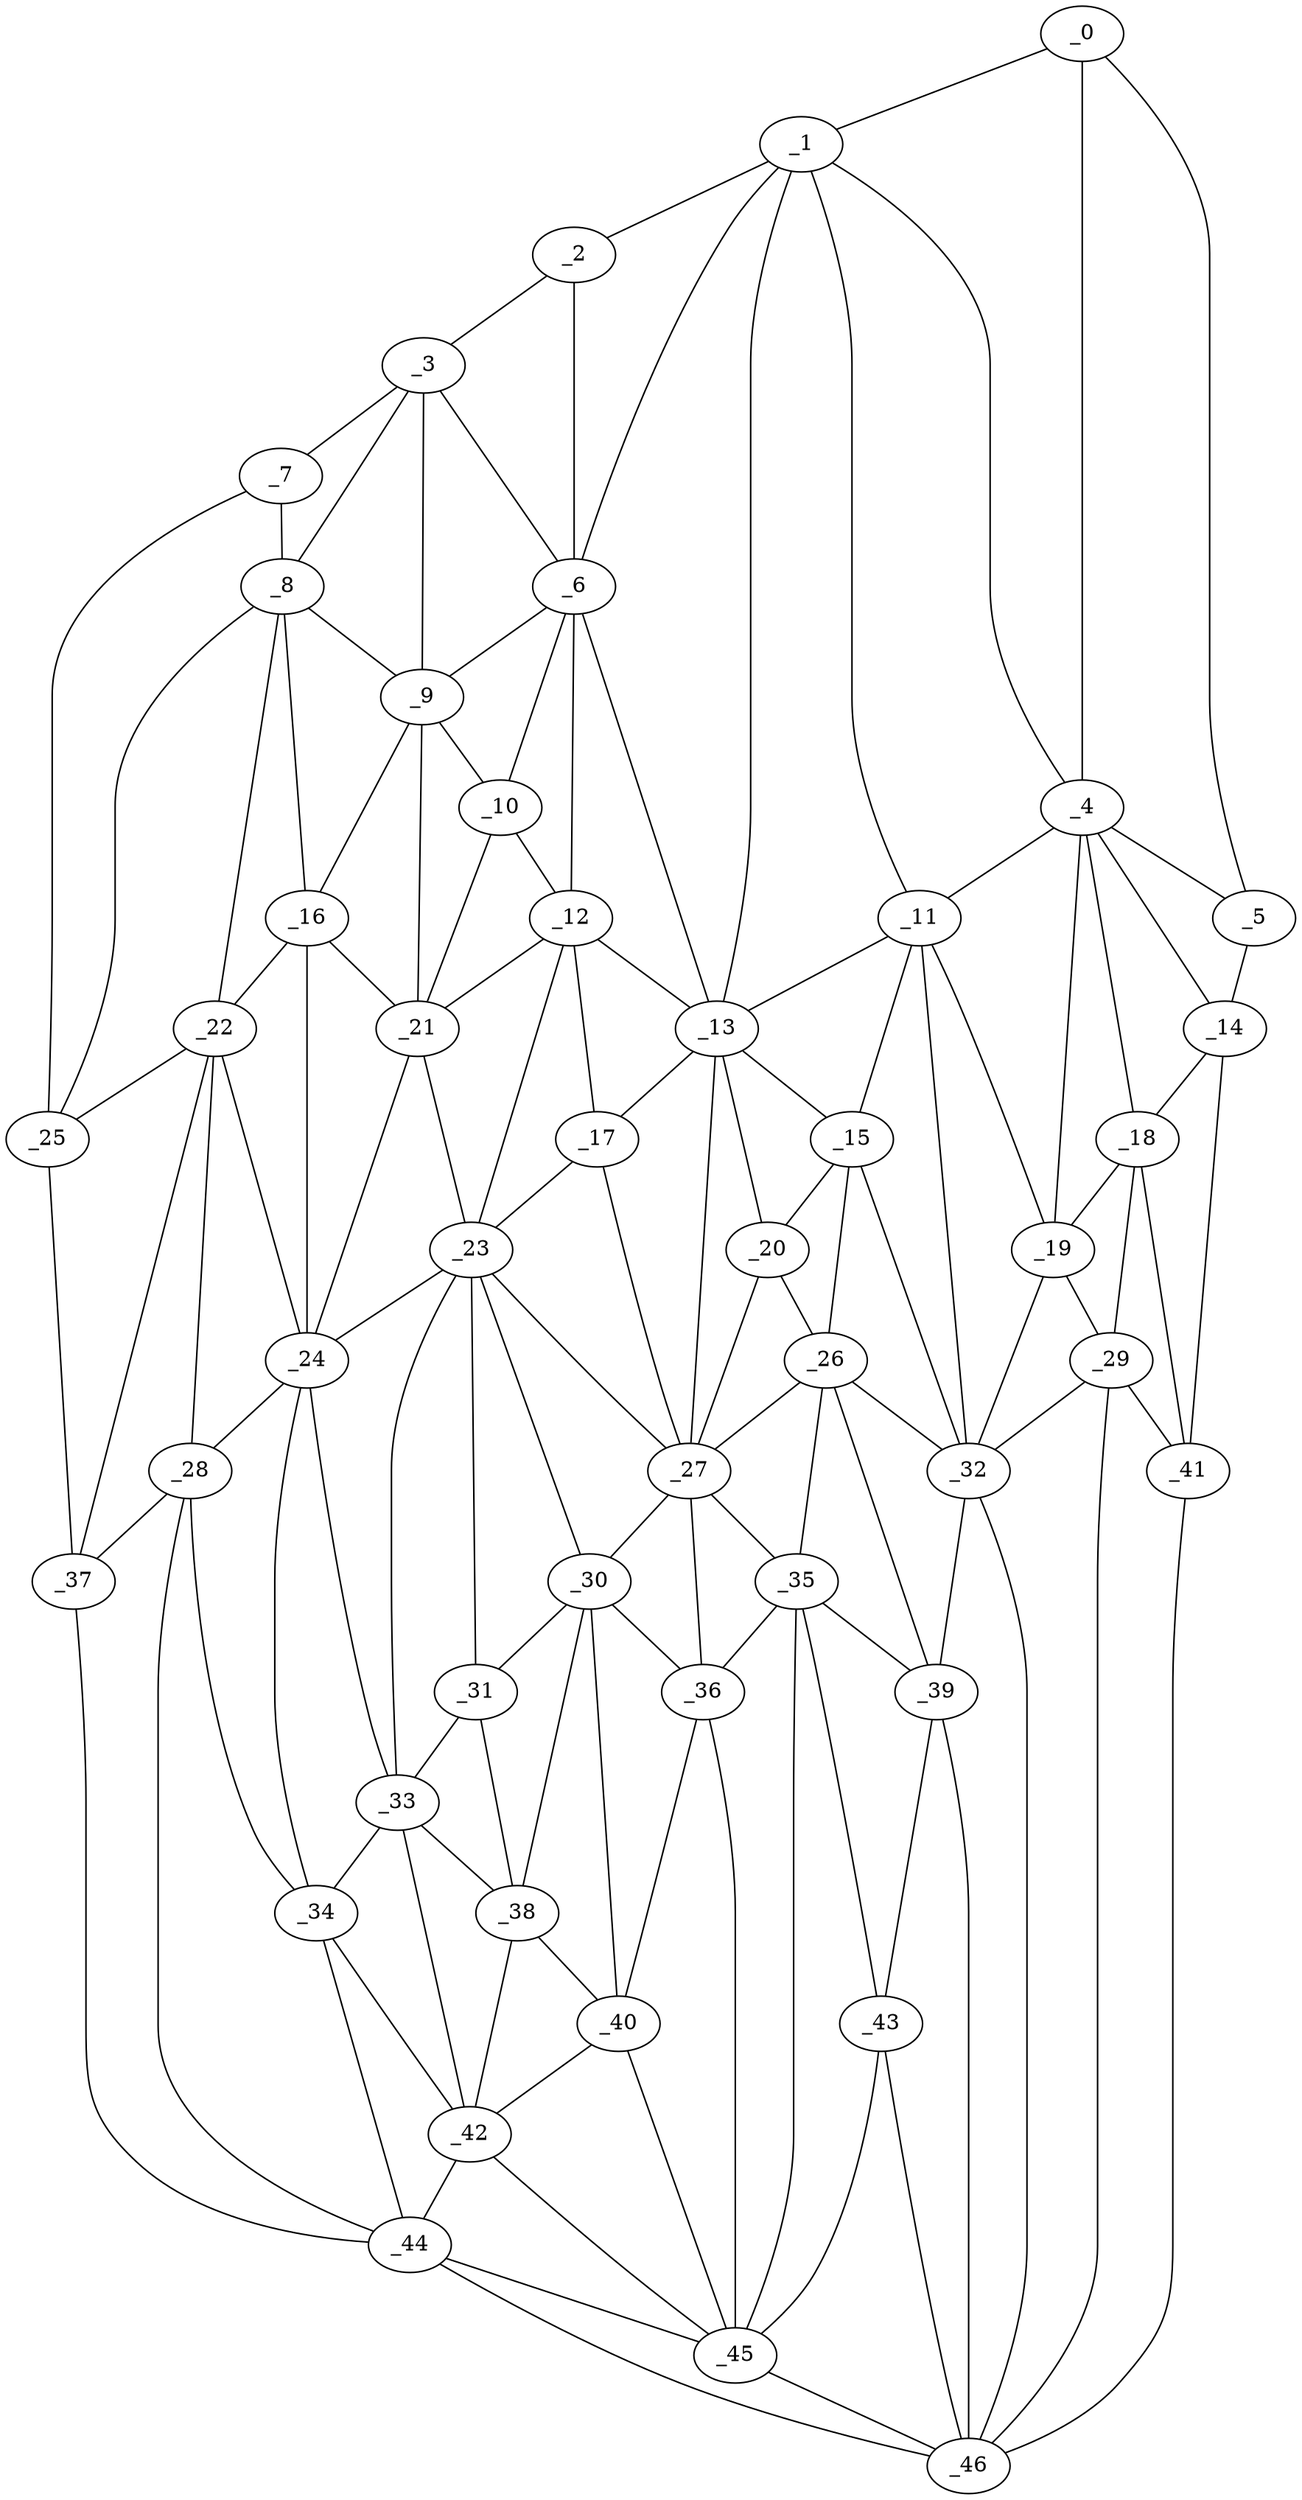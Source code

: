 graph "obj49__295.gxl" {
	_0	 [x=37,
		y=9];
	_1	 [x=38,
		y=61];
	_0 -- _1	 [valence=1];
	_4	 [x=46,
		y=12];
	_0 -- _4	 [valence=2];
	_5	 [x=51,
		y=3];
	_0 -- _5	 [valence=1];
	_2	 [x=40,
		y=82];
	_1 -- _2	 [valence=1];
	_1 -- _4	 [valence=1];
	_6	 [x=51,
		y=79];
	_1 -- _6	 [valence=1];
	_11	 [x=59,
		y=43];
	_1 -- _11	 [valence=2];
	_13	 [x=62,
		y=59];
	_1 -- _13	 [valence=1];
	_3	 [x=41,
		y=88];
	_2 -- _3	 [valence=1];
	_2 -- _6	 [valence=2];
	_3 -- _6	 [valence=2];
	_7	 [x=51,
		y=125];
	_3 -- _7	 [valence=1];
	_8	 [x=52,
		y=118];
	_3 -- _8	 [valence=2];
	_9	 [x=53,
		y=92];
	_3 -- _9	 [valence=2];
	_4 -- _5	 [valence=1];
	_4 -- _11	 [valence=2];
	_14	 [x=63,
		y=4];
	_4 -- _14	 [valence=2];
	_18	 [x=67,
		y=22];
	_4 -- _18	 [valence=1];
	_19	 [x=67,
		y=28];
	_4 -- _19	 [valence=2];
	_5 -- _14	 [valence=1];
	_6 -- _9	 [valence=2];
	_10	 [x=57,
		y=84];
	_6 -- _10	 [valence=2];
	_12	 [x=61,
		y=80];
	_6 -- _12	 [valence=2];
	_6 -- _13	 [valence=2];
	_7 -- _8	 [valence=2];
	_25	 [x=74,
		y=122];
	_7 -- _25	 [valence=1];
	_8 -- _9	 [valence=2];
	_16	 [x=65,
		y=99];
	_8 -- _16	 [valence=2];
	_22	 [x=69,
		y=105];
	_8 -- _22	 [valence=2];
	_8 -- _25	 [valence=2];
	_9 -- _10	 [valence=2];
	_9 -- _16	 [valence=1];
	_21	 [x=68,
		y=90];
	_9 -- _21	 [valence=1];
	_10 -- _12	 [valence=2];
	_10 -- _21	 [valence=2];
	_11 -- _13	 [valence=2];
	_15	 [x=65,
		y=51];
	_11 -- _15	 [valence=2];
	_11 -- _19	 [valence=1];
	_32	 [x=82,
		y=42];
	_11 -- _32	 [valence=1];
	_12 -- _13	 [valence=2];
	_17	 [x=66,
		y=77];
	_12 -- _17	 [valence=2];
	_12 -- _21	 [valence=1];
	_23	 [x=70,
		y=85];
	_12 -- _23	 [valence=1];
	_13 -- _15	 [valence=1];
	_13 -- _17	 [valence=1];
	_20	 [x=68,
		y=57];
	_13 -- _20	 [valence=1];
	_27	 [x=75,
		y=73];
	_13 -- _27	 [valence=2];
	_14 -- _18	 [valence=2];
	_41	 [x=90,
		y=12];
	_14 -- _41	 [valence=1];
	_15 -- _20	 [valence=2];
	_26	 [x=75,
		y=56];
	_15 -- _26	 [valence=2];
	_15 -- _32	 [valence=2];
	_16 -- _21	 [valence=2];
	_16 -- _22	 [valence=1];
	_24	 [x=73,
		y=93];
	_16 -- _24	 [valence=1];
	_17 -- _23	 [valence=1];
	_17 -- _27	 [valence=2];
	_18 -- _19	 [valence=2];
	_29	 [x=81,
		y=29];
	_18 -- _29	 [valence=2];
	_18 -- _41	 [valence=2];
	_19 -- _29	 [valence=2];
	_19 -- _32	 [valence=2];
	_20 -- _26	 [valence=2];
	_20 -- _27	 [valence=1];
	_21 -- _23	 [valence=2];
	_21 -- _24	 [valence=2];
	_22 -- _24	 [valence=2];
	_22 -- _25	 [valence=2];
	_28	 [x=79,
		y=102];
	_22 -- _28	 [valence=1];
	_37	 [x=85,
		y=115];
	_22 -- _37	 [valence=2];
	_23 -- _24	 [valence=1];
	_23 -- _27	 [valence=2];
	_30	 [x=81,
		y=78];
	_23 -- _30	 [valence=1];
	_31	 [x=81,
		y=83];
	_23 -- _31	 [valence=2];
	_33	 [x=82,
		y=89];
	_23 -- _33	 [valence=2];
	_24 -- _28	 [valence=1];
	_24 -- _33	 [valence=2];
	_34	 [x=82,
		y=100];
	_24 -- _34	 [valence=2];
	_25 -- _37	 [valence=1];
	_26 -- _27	 [valence=2];
	_26 -- _32	 [valence=2];
	_35	 [x=84,
		y=66];
	_26 -- _35	 [valence=2];
	_39	 [x=89,
		y=53];
	_26 -- _39	 [valence=2];
	_27 -- _30	 [valence=2];
	_27 -- _35	 [valence=1];
	_36	 [x=84,
		y=72];
	_27 -- _36	 [valence=2];
	_28 -- _34	 [valence=1];
	_28 -- _37	 [valence=2];
	_44	 [x=92,
		y=109];
	_28 -- _44	 [valence=2];
	_29 -- _32	 [valence=1];
	_29 -- _41	 [valence=1];
	_46	 [x=99,
		y=48];
	_29 -- _46	 [valence=1];
	_30 -- _31	 [valence=1];
	_30 -- _36	 [valence=2];
	_38	 [x=87,
		y=84];
	_30 -- _38	 [valence=2];
	_40	 [x=89,
		y=80];
	_30 -- _40	 [valence=2];
	_31 -- _33	 [valence=1];
	_31 -- _38	 [valence=2];
	_32 -- _39	 [valence=2];
	_32 -- _46	 [valence=1];
	_33 -- _34	 [valence=2];
	_33 -- _38	 [valence=1];
	_42	 [x=90,
		y=94];
	_33 -- _42	 [valence=2];
	_34 -- _42	 [valence=2];
	_34 -- _44	 [valence=2];
	_35 -- _36	 [valence=2];
	_35 -- _39	 [valence=1];
	_43	 [x=91,
		y=61];
	_35 -- _43	 [valence=2];
	_45	 [x=93,
		y=70];
	_35 -- _45	 [valence=2];
	_36 -- _40	 [valence=1];
	_36 -- _45	 [valence=2];
	_37 -- _44	 [valence=1];
	_38 -- _40	 [valence=2];
	_38 -- _42	 [valence=2];
	_39 -- _43	 [valence=2];
	_39 -- _46	 [valence=2];
	_40 -- _42	 [valence=2];
	_40 -- _45	 [valence=2];
	_41 -- _46	 [valence=1];
	_42 -- _44	 [valence=2];
	_42 -- _45	 [valence=2];
	_43 -- _45	 [valence=2];
	_43 -- _46	 [valence=2];
	_44 -- _45	 [valence=1];
	_44 -- _46	 [valence=1];
	_45 -- _46	 [valence=2];
}
